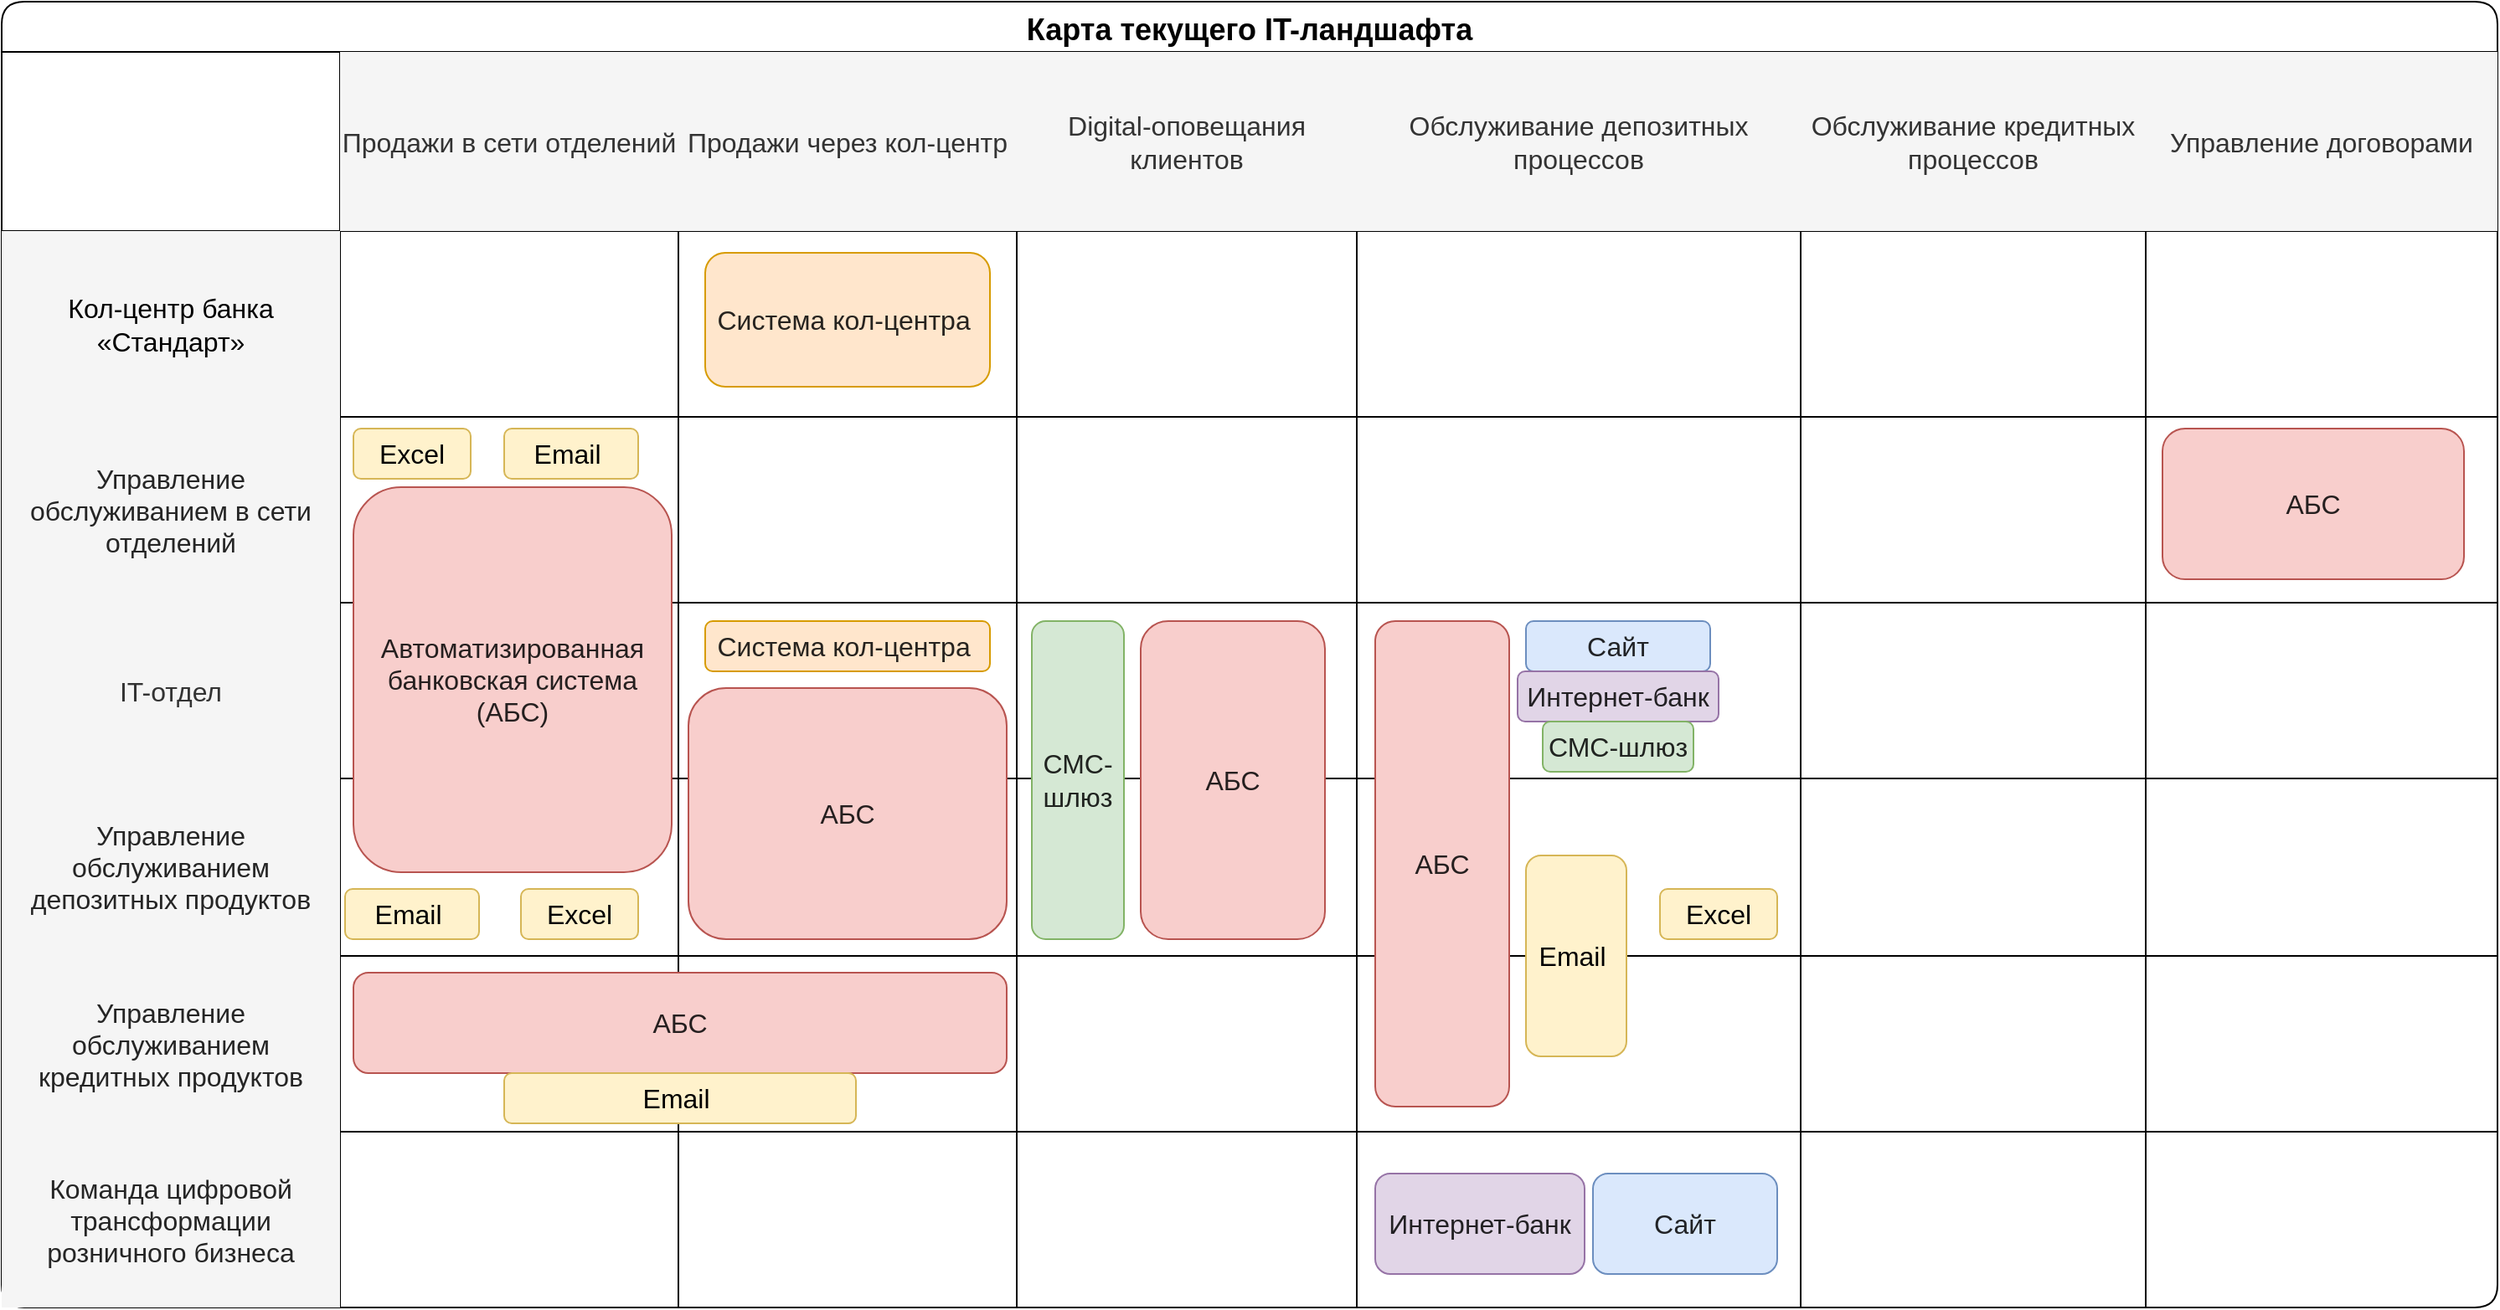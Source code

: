 <mxfile version="27.0.9">
  <diagram name="Page-1" id="WQCFSBy1PlhBTEmCwODR">
    <mxGraphModel dx="2916" dy="1235" grid="1" gridSize="10" guides="1" tooltips="1" connect="1" arrows="1" fold="1" page="1" pageScale="1" pageWidth="850" pageHeight="1100" math="0" shadow="0">
      <root>
        <mxCell id="0" />
        <mxCell id="1" parent="0" />
        <mxCell id="e2j2CFbtWnUn_Q3QcPCO-54" value="Карта текущего IT-ландшафта" style="shape=table;startSize=30;container=1;collapsible=0;childLayout=tableLayout;strokeColor=default;fontSize=18;fontStyle=1;shadow=0;rounded=1;swimlaneLine=1;fontColor=default;labelBackgroundColor=none;labelBorderColor=none;textShadow=0;" vertex="1" parent="1">
          <mxGeometry x="-230" y="150" width="1490" height="780" as="geometry" />
        </mxCell>
        <mxCell id="e2j2CFbtWnUn_Q3QcPCO-55" value="" style="shape=tableRow;horizontal=0;startSize=0;swimlaneHead=0;swimlaneBody=0;strokeColor=inherit;top=0;left=0;bottom=0;right=0;collapsible=0;dropTarget=0;fillColor=none;points=[[0,0.5],[1,0.5]];portConstraint=eastwest;fontSize=16;" vertex="1" parent="e2j2CFbtWnUn_Q3QcPCO-54">
          <mxGeometry y="30" width="1490" height="107" as="geometry" />
        </mxCell>
        <mxCell id="e2j2CFbtWnUn_Q3QcPCO-56" value="" style="shape=partialRectangle;html=1;whiteSpace=wrap;connectable=0;strokeColor=inherit;overflow=hidden;fillColor=none;top=0;left=0;bottom=0;right=0;pointerEvents=1;fontSize=16;" vertex="1" parent="e2j2CFbtWnUn_Q3QcPCO-55">
          <mxGeometry width="202" height="107" as="geometry">
            <mxRectangle width="202" height="107" as="alternateBounds" />
          </mxGeometry>
        </mxCell>
        <mxCell id="e2j2CFbtWnUn_Q3QcPCO-57" value="&lt;font&gt;Продажи в сети отделений&lt;/font&gt;" style="shape=partialRectangle;html=1;whiteSpace=wrap;connectable=0;strokeColor=#666666;overflow=hidden;fillColor=#f5f5f5;top=0;left=0;bottom=0;right=0;pointerEvents=1;fontSize=16;fontColor=#333333;" vertex="1" parent="e2j2CFbtWnUn_Q3QcPCO-55">
          <mxGeometry x="202" width="202" height="107" as="geometry">
            <mxRectangle width="202" height="107" as="alternateBounds" />
          </mxGeometry>
        </mxCell>
        <mxCell id="e2j2CFbtWnUn_Q3QcPCO-58" value="&lt;font&gt;Продажи через кол-центр&lt;/font&gt;" style="shape=partialRectangle;html=1;whiteSpace=wrap;connectable=0;strokeColor=#666666;overflow=hidden;fillColor=#f5f5f5;top=0;left=0;bottom=0;right=0;pointerEvents=1;fontSize=16;fontColor=#333333;" vertex="1" parent="e2j2CFbtWnUn_Q3QcPCO-55">
          <mxGeometry x="404" width="202" height="107" as="geometry">
            <mxRectangle width="202" height="107" as="alternateBounds" />
          </mxGeometry>
        </mxCell>
        <mxCell id="e2j2CFbtWnUn_Q3QcPCO-67" value="Digital-оповещания клиентов" style="shape=partialRectangle;html=1;whiteSpace=wrap;connectable=0;strokeColor=#666666;overflow=hidden;fillColor=#f5f5f5;top=0;left=0;bottom=0;right=0;pointerEvents=1;fontSize=16;fontColor=#333333;" vertex="1" parent="e2j2CFbtWnUn_Q3QcPCO-55">
          <mxGeometry x="606" width="203" height="107" as="geometry">
            <mxRectangle width="203" height="107" as="alternateBounds" />
          </mxGeometry>
        </mxCell>
        <mxCell id="e2j2CFbtWnUn_Q3QcPCO-70" value="Обслуживание депозитных процессов" style="shape=partialRectangle;html=1;whiteSpace=wrap;connectable=0;strokeColor=#666666;overflow=hidden;fillColor=#f5f5f5;top=0;left=0;bottom=0;right=0;pointerEvents=1;fontSize=16;fontColor=#333333;" vertex="1" parent="e2j2CFbtWnUn_Q3QcPCO-55">
          <mxGeometry x="809" width="265" height="107" as="geometry">
            <mxRectangle width="265" height="107" as="alternateBounds" />
          </mxGeometry>
        </mxCell>
        <mxCell id="e2j2CFbtWnUn_Q3QcPCO-136" value="Обслуживание кредитных процессов" style="shape=partialRectangle;html=1;whiteSpace=wrap;connectable=0;strokeColor=#666666;overflow=hidden;fillColor=#f5f5f5;top=0;left=0;bottom=0;right=0;pointerEvents=1;fontSize=16;fontColor=#333333;" vertex="1" parent="e2j2CFbtWnUn_Q3QcPCO-55">
          <mxGeometry x="1074" width="206" height="107" as="geometry">
            <mxRectangle width="206" height="107" as="alternateBounds" />
          </mxGeometry>
        </mxCell>
        <mxCell id="e2j2CFbtWnUn_Q3QcPCO-143" value="Управление договорами" style="shape=partialRectangle;html=1;whiteSpace=wrap;connectable=0;strokeColor=#666666;overflow=hidden;fillColor=#f5f5f5;top=0;left=0;bottom=0;right=0;pointerEvents=1;fontSize=16;fontColor=#333333;" vertex="1" parent="e2j2CFbtWnUn_Q3QcPCO-55">
          <mxGeometry x="1280" width="210" height="107" as="geometry">
            <mxRectangle width="210" height="107" as="alternateBounds" />
          </mxGeometry>
        </mxCell>
        <mxCell id="e2j2CFbtWnUn_Q3QcPCO-182" style="shape=tableRow;horizontal=0;startSize=0;swimlaneHead=0;swimlaneBody=0;strokeColor=inherit;top=0;left=0;bottom=0;right=0;collapsible=0;dropTarget=0;fillColor=none;points=[[0,0.5],[1,0.5]];portConstraint=eastwest;fontSize=16;" vertex="1" parent="e2j2CFbtWnUn_Q3QcPCO-54">
          <mxGeometry y="137" width="1490" height="111" as="geometry" />
        </mxCell>
        <mxCell id="e2j2CFbtWnUn_Q3QcPCO-183" value="Кол-центр банка «Стандарт»" style="shape=partialRectangle;connectable=0;strokeColor=#666666;overflow=hidden;fillColor=#f5f5f5;top=0;left=0;bottom=0;right=0;pointerEvents=1;fontSize=16;fontColor=default;whiteSpace=wrap;html=1;" vertex="1" parent="e2j2CFbtWnUn_Q3QcPCO-182">
          <mxGeometry width="202" height="111" as="geometry">
            <mxRectangle width="202" height="111" as="alternateBounds" />
          </mxGeometry>
        </mxCell>
        <mxCell id="e2j2CFbtWnUn_Q3QcPCO-184" style="shape=partialRectangle;html=1;whiteSpace=wrap;connectable=0;strokeColor=inherit;overflow=hidden;fillColor=none;top=0;left=0;bottom=0;right=0;pointerEvents=1;fontSize=16;" vertex="1" parent="e2j2CFbtWnUn_Q3QcPCO-182">
          <mxGeometry x="202" width="202" height="111" as="geometry">
            <mxRectangle width="202" height="111" as="alternateBounds" />
          </mxGeometry>
        </mxCell>
        <mxCell id="e2j2CFbtWnUn_Q3QcPCO-185" style="shape=partialRectangle;html=1;whiteSpace=wrap;connectable=0;strokeColor=inherit;overflow=hidden;fillColor=none;top=0;left=0;bottom=0;right=0;pointerEvents=1;fontSize=16;" vertex="1" parent="e2j2CFbtWnUn_Q3QcPCO-182">
          <mxGeometry x="404" width="202" height="111" as="geometry">
            <mxRectangle width="202" height="111" as="alternateBounds" />
          </mxGeometry>
        </mxCell>
        <mxCell id="e2j2CFbtWnUn_Q3QcPCO-186" style="shape=partialRectangle;html=1;whiteSpace=wrap;connectable=0;strokeColor=inherit;overflow=hidden;fillColor=none;top=0;left=0;bottom=0;right=0;pointerEvents=1;fontSize=16;" vertex="1" parent="e2j2CFbtWnUn_Q3QcPCO-182">
          <mxGeometry x="606" width="203" height="111" as="geometry">
            <mxRectangle width="203" height="111" as="alternateBounds" />
          </mxGeometry>
        </mxCell>
        <mxCell id="e2j2CFbtWnUn_Q3QcPCO-187" style="shape=partialRectangle;html=1;whiteSpace=wrap;connectable=0;strokeColor=inherit;overflow=hidden;fillColor=none;top=0;left=0;bottom=0;right=0;pointerEvents=1;fontSize=16;" vertex="1" parent="e2j2CFbtWnUn_Q3QcPCO-182">
          <mxGeometry x="809" width="265" height="111" as="geometry">
            <mxRectangle width="265" height="111" as="alternateBounds" />
          </mxGeometry>
        </mxCell>
        <mxCell id="e2j2CFbtWnUn_Q3QcPCO-188" style="shape=partialRectangle;html=1;whiteSpace=wrap;connectable=0;strokeColor=inherit;overflow=hidden;fillColor=none;top=0;left=0;bottom=0;right=0;pointerEvents=1;fontSize=16;" vertex="1" parent="e2j2CFbtWnUn_Q3QcPCO-182">
          <mxGeometry x="1074" width="206" height="111" as="geometry">
            <mxRectangle width="206" height="111" as="alternateBounds" />
          </mxGeometry>
        </mxCell>
        <mxCell id="e2j2CFbtWnUn_Q3QcPCO-189" style="shape=partialRectangle;html=1;whiteSpace=wrap;connectable=0;strokeColor=inherit;overflow=hidden;fillColor=none;top=0;left=0;bottom=0;right=0;pointerEvents=1;fontSize=16;" vertex="1" parent="e2j2CFbtWnUn_Q3QcPCO-182">
          <mxGeometry x="1280" width="210" height="111" as="geometry">
            <mxRectangle width="210" height="111" as="alternateBounds" />
          </mxGeometry>
        </mxCell>
        <mxCell id="e2j2CFbtWnUn_Q3QcPCO-59" value="" style="shape=tableRow;horizontal=0;startSize=0;swimlaneHead=0;swimlaneBody=0;strokeColor=inherit;top=0;left=0;bottom=0;right=0;collapsible=0;dropTarget=0;fillColor=none;points=[[0,0.5],[1,0.5]];portConstraint=eastwest;fontSize=16;" vertex="1" parent="e2j2CFbtWnUn_Q3QcPCO-54">
          <mxGeometry y="248" width="1490" height="111" as="geometry" />
        </mxCell>
        <mxCell id="e2j2CFbtWnUn_Q3QcPCO-60" value="&lt;span style=&quot;box-sizing: inherit; color: rgba(0, 0, 0, 0.85); font-family: &amp;quot;YS Text&amp;quot;, sans-serif; text-align: left; white-space-collapse: preserve-breaks;&quot;&gt;&lt;font&gt;Управление обслуживанием в сети отделений&lt;/font&gt;&lt;/span&gt;" style="shape=partialRectangle;html=1;whiteSpace=wrap;connectable=0;strokeColor=#666666;overflow=hidden;fillColor=#f5f5f5;top=0;left=0;bottom=0;right=0;pointerEvents=1;fontSize=16;fontColor=#333333;" vertex="1" parent="e2j2CFbtWnUn_Q3QcPCO-59">
          <mxGeometry width="202" height="111" as="geometry">
            <mxRectangle width="202" height="111" as="alternateBounds" />
          </mxGeometry>
        </mxCell>
        <mxCell id="e2j2CFbtWnUn_Q3QcPCO-61" value="" style="shape=partialRectangle;html=1;whiteSpace=wrap;connectable=0;strokeColor=inherit;overflow=hidden;fillColor=none;top=0;left=0;bottom=0;right=0;pointerEvents=1;fontSize=16;" vertex="1" parent="e2j2CFbtWnUn_Q3QcPCO-59">
          <mxGeometry x="202" width="202" height="111" as="geometry">
            <mxRectangle width="202" height="111" as="alternateBounds" />
          </mxGeometry>
        </mxCell>
        <mxCell id="e2j2CFbtWnUn_Q3QcPCO-62" value="" style="shape=partialRectangle;html=1;whiteSpace=wrap;connectable=0;strokeColor=inherit;overflow=hidden;fillColor=none;top=0;left=0;bottom=0;right=0;pointerEvents=1;fontSize=16;" vertex="1" parent="e2j2CFbtWnUn_Q3QcPCO-59">
          <mxGeometry x="404" width="202" height="111" as="geometry">
            <mxRectangle width="202" height="111" as="alternateBounds" />
          </mxGeometry>
        </mxCell>
        <mxCell id="e2j2CFbtWnUn_Q3QcPCO-68" style="shape=partialRectangle;html=1;whiteSpace=wrap;connectable=0;strokeColor=inherit;overflow=hidden;fillColor=none;top=0;left=0;bottom=0;right=0;pointerEvents=1;fontSize=16;" vertex="1" parent="e2j2CFbtWnUn_Q3QcPCO-59">
          <mxGeometry x="606" width="203" height="111" as="geometry">
            <mxRectangle width="203" height="111" as="alternateBounds" />
          </mxGeometry>
        </mxCell>
        <mxCell id="e2j2CFbtWnUn_Q3QcPCO-71" style="shape=partialRectangle;html=1;whiteSpace=wrap;connectable=0;strokeColor=inherit;overflow=hidden;fillColor=none;top=0;left=0;bottom=0;right=0;pointerEvents=1;fontSize=16;" vertex="1" parent="e2j2CFbtWnUn_Q3QcPCO-59">
          <mxGeometry x="809" width="265" height="111" as="geometry">
            <mxRectangle width="265" height="111" as="alternateBounds" />
          </mxGeometry>
        </mxCell>
        <mxCell id="e2j2CFbtWnUn_Q3QcPCO-137" style="shape=partialRectangle;html=1;whiteSpace=wrap;connectable=0;strokeColor=inherit;overflow=hidden;fillColor=none;top=0;left=0;bottom=0;right=0;pointerEvents=1;fontSize=16;" vertex="1" parent="e2j2CFbtWnUn_Q3QcPCO-59">
          <mxGeometry x="1074" width="206" height="111" as="geometry">
            <mxRectangle width="206" height="111" as="alternateBounds" />
          </mxGeometry>
        </mxCell>
        <mxCell id="e2j2CFbtWnUn_Q3QcPCO-144" style="shape=partialRectangle;html=1;whiteSpace=wrap;connectable=0;strokeColor=inherit;overflow=hidden;fillColor=none;top=0;left=0;bottom=0;right=0;pointerEvents=1;fontSize=16;" vertex="1" parent="e2j2CFbtWnUn_Q3QcPCO-59">
          <mxGeometry x="1280" width="210" height="111" as="geometry">
            <mxRectangle width="210" height="111" as="alternateBounds" />
          </mxGeometry>
        </mxCell>
        <mxCell id="e2j2CFbtWnUn_Q3QcPCO-109" style="shape=tableRow;horizontal=0;startSize=0;swimlaneHead=0;swimlaneBody=0;strokeColor=inherit;top=0;left=0;bottom=0;right=0;collapsible=0;dropTarget=0;fillColor=none;points=[[0,0.5],[1,0.5]];portConstraint=eastwest;fontSize=16;" vertex="1" parent="e2j2CFbtWnUn_Q3QcPCO-54">
          <mxGeometry y="359" width="1490" height="105" as="geometry" />
        </mxCell>
        <mxCell id="e2j2CFbtWnUn_Q3QcPCO-110" value="&lt;font&gt;IT-отдел&lt;/font&gt;" style="shape=partialRectangle;html=1;whiteSpace=wrap;connectable=0;strokeColor=#666666;overflow=hidden;fillColor=#f5f5f5;top=0;left=0;bottom=0;right=0;pointerEvents=1;fontSize=16;fontColor=#333333;" vertex="1" parent="e2j2CFbtWnUn_Q3QcPCO-109">
          <mxGeometry width="202" height="105" as="geometry">
            <mxRectangle width="202" height="105" as="alternateBounds" />
          </mxGeometry>
        </mxCell>
        <mxCell id="e2j2CFbtWnUn_Q3QcPCO-111" style="shape=partialRectangle;html=1;whiteSpace=wrap;connectable=0;strokeColor=inherit;overflow=hidden;fillColor=none;top=0;left=0;bottom=0;right=0;pointerEvents=1;fontSize=16;" vertex="1" parent="e2j2CFbtWnUn_Q3QcPCO-109">
          <mxGeometry x="202" width="202" height="105" as="geometry">
            <mxRectangle width="202" height="105" as="alternateBounds" />
          </mxGeometry>
        </mxCell>
        <mxCell id="e2j2CFbtWnUn_Q3QcPCO-112" style="shape=partialRectangle;html=1;whiteSpace=wrap;connectable=0;strokeColor=inherit;overflow=hidden;fillColor=none;top=0;left=0;bottom=0;right=0;pointerEvents=1;fontSize=16;" vertex="1" parent="e2j2CFbtWnUn_Q3QcPCO-109">
          <mxGeometry x="404" width="202" height="105" as="geometry">
            <mxRectangle width="202" height="105" as="alternateBounds" />
          </mxGeometry>
        </mxCell>
        <mxCell id="e2j2CFbtWnUn_Q3QcPCO-113" style="shape=partialRectangle;html=1;whiteSpace=wrap;connectable=0;strokeColor=inherit;overflow=hidden;fillColor=none;top=0;left=0;bottom=0;right=0;pointerEvents=1;fontSize=16;" vertex="1" parent="e2j2CFbtWnUn_Q3QcPCO-109">
          <mxGeometry x="606" width="203" height="105" as="geometry">
            <mxRectangle width="203" height="105" as="alternateBounds" />
          </mxGeometry>
        </mxCell>
        <mxCell id="e2j2CFbtWnUn_Q3QcPCO-114" style="shape=partialRectangle;html=1;whiteSpace=wrap;connectable=0;strokeColor=inherit;overflow=hidden;fillColor=none;top=0;left=0;bottom=0;right=0;pointerEvents=1;fontSize=16;" vertex="1" parent="e2j2CFbtWnUn_Q3QcPCO-109">
          <mxGeometry x="809" width="265" height="105" as="geometry">
            <mxRectangle width="265" height="105" as="alternateBounds" />
          </mxGeometry>
        </mxCell>
        <mxCell id="e2j2CFbtWnUn_Q3QcPCO-139" style="shape=partialRectangle;html=1;whiteSpace=wrap;connectable=0;strokeColor=inherit;overflow=hidden;fillColor=none;top=0;left=0;bottom=0;right=0;pointerEvents=1;fontSize=16;" vertex="1" parent="e2j2CFbtWnUn_Q3QcPCO-109">
          <mxGeometry x="1074" width="206" height="105" as="geometry">
            <mxRectangle width="206" height="105" as="alternateBounds" />
          </mxGeometry>
        </mxCell>
        <mxCell id="e2j2CFbtWnUn_Q3QcPCO-146" style="shape=partialRectangle;html=1;whiteSpace=wrap;connectable=0;strokeColor=inherit;overflow=hidden;fillColor=none;top=0;left=0;bottom=0;right=0;pointerEvents=1;fontSize=16;" vertex="1" parent="e2j2CFbtWnUn_Q3QcPCO-109">
          <mxGeometry x="1280" width="210" height="105" as="geometry">
            <mxRectangle width="210" height="105" as="alternateBounds" />
          </mxGeometry>
        </mxCell>
        <mxCell id="e2j2CFbtWnUn_Q3QcPCO-73" style="shape=tableRow;horizontal=0;startSize=0;swimlaneHead=0;swimlaneBody=0;strokeColor=inherit;top=0;left=0;bottom=0;right=0;collapsible=0;dropTarget=0;fillColor=none;points=[[0,0.5],[1,0.5]];portConstraint=eastwest;fontSize=16;" vertex="1" parent="e2j2CFbtWnUn_Q3QcPCO-54">
          <mxGeometry y="464" width="1490" height="106" as="geometry" />
        </mxCell>
        <mxCell id="e2j2CFbtWnUn_Q3QcPCO-74" value="&lt;span style=&quot;box-sizing: inherit; color: rgba(0, 0, 0, 0.85); font-family: &amp;quot;YS Text&amp;quot;, sans-serif; text-align: left; white-space-collapse: preserve-breaks;&quot;&gt;&lt;font&gt;Управление обслуживанием депозитных продуктов&lt;/font&gt;&lt;/span&gt;" style="shape=partialRectangle;html=1;whiteSpace=wrap;connectable=0;strokeColor=#666666;overflow=hidden;fillColor=#f5f5f5;top=0;left=0;bottom=0;right=0;pointerEvents=1;fontSize=16;fontColor=#333333;" vertex="1" parent="e2j2CFbtWnUn_Q3QcPCO-73">
          <mxGeometry width="202" height="106" as="geometry">
            <mxRectangle width="202" height="106" as="alternateBounds" />
          </mxGeometry>
        </mxCell>
        <mxCell id="e2j2CFbtWnUn_Q3QcPCO-75" style="shape=partialRectangle;html=1;whiteSpace=wrap;connectable=0;strokeColor=inherit;overflow=hidden;fillColor=none;top=0;left=0;bottom=0;right=0;pointerEvents=1;fontSize=16;" vertex="1" parent="e2j2CFbtWnUn_Q3QcPCO-73">
          <mxGeometry x="202" width="202" height="106" as="geometry">
            <mxRectangle width="202" height="106" as="alternateBounds" />
          </mxGeometry>
        </mxCell>
        <mxCell id="e2j2CFbtWnUn_Q3QcPCO-76" style="shape=partialRectangle;html=1;whiteSpace=wrap;connectable=0;strokeColor=inherit;overflow=hidden;fillColor=none;top=0;left=0;bottom=0;right=0;pointerEvents=1;fontSize=16;" vertex="1" parent="e2j2CFbtWnUn_Q3QcPCO-73">
          <mxGeometry x="404" width="202" height="106" as="geometry">
            <mxRectangle width="202" height="106" as="alternateBounds" />
          </mxGeometry>
        </mxCell>
        <mxCell id="e2j2CFbtWnUn_Q3QcPCO-77" style="shape=partialRectangle;html=1;whiteSpace=wrap;connectable=0;strokeColor=inherit;overflow=hidden;fillColor=none;top=0;left=0;bottom=0;right=0;pointerEvents=1;fontSize=16;" vertex="1" parent="e2j2CFbtWnUn_Q3QcPCO-73">
          <mxGeometry x="606" width="203" height="106" as="geometry">
            <mxRectangle width="203" height="106" as="alternateBounds" />
          </mxGeometry>
        </mxCell>
        <mxCell id="e2j2CFbtWnUn_Q3QcPCO-78" style="shape=partialRectangle;html=1;whiteSpace=wrap;connectable=0;strokeColor=inherit;overflow=hidden;fillColor=none;top=0;left=0;bottom=0;right=0;pointerEvents=1;fontSize=16;" vertex="1" parent="e2j2CFbtWnUn_Q3QcPCO-73">
          <mxGeometry x="809" width="265" height="106" as="geometry">
            <mxRectangle width="265" height="106" as="alternateBounds" />
          </mxGeometry>
        </mxCell>
        <mxCell id="e2j2CFbtWnUn_Q3QcPCO-140" style="shape=partialRectangle;html=1;whiteSpace=wrap;connectable=0;strokeColor=inherit;overflow=hidden;fillColor=none;top=0;left=0;bottom=0;right=0;pointerEvents=1;fontSize=16;" vertex="1" parent="e2j2CFbtWnUn_Q3QcPCO-73">
          <mxGeometry x="1074" width="206" height="106" as="geometry">
            <mxRectangle width="206" height="106" as="alternateBounds" />
          </mxGeometry>
        </mxCell>
        <mxCell id="e2j2CFbtWnUn_Q3QcPCO-147" style="shape=partialRectangle;html=1;whiteSpace=wrap;connectable=0;strokeColor=inherit;overflow=hidden;fillColor=none;top=0;left=0;bottom=0;right=0;pointerEvents=1;fontSize=16;" vertex="1" parent="e2j2CFbtWnUn_Q3QcPCO-73">
          <mxGeometry x="1280" width="210" height="106" as="geometry">
            <mxRectangle width="210" height="106" as="alternateBounds" />
          </mxGeometry>
        </mxCell>
        <mxCell id="e2j2CFbtWnUn_Q3QcPCO-79" style="shape=tableRow;horizontal=0;startSize=0;swimlaneHead=0;swimlaneBody=0;strokeColor=inherit;top=0;left=0;bottom=0;right=0;collapsible=0;dropTarget=0;fillColor=none;points=[[0,0.5],[1,0.5]];portConstraint=eastwest;fontSize=16;" vertex="1" parent="e2j2CFbtWnUn_Q3QcPCO-54">
          <mxGeometry y="570" width="1490" height="105" as="geometry" />
        </mxCell>
        <mxCell id="e2j2CFbtWnUn_Q3QcPCO-80" value="&lt;span style=&quot;box-sizing: inherit; color: rgba(0, 0, 0, 0.85); font-family: &amp;quot;YS Text&amp;quot;, sans-serif; font-style: normal; font-variant-ligatures: normal; font-variant-caps: normal; letter-spacing: normal; orphans: 2; text-align: left; text-indent: 0px; text-transform: none; widows: 2; word-spacing: 0px; -webkit-text-stroke-width: 0px; white-space: pre-line; text-decoration-thickness: initial; text-decoration-style: initial; text-decoration-color: initial;&quot;&gt;&lt;font&gt;Управление обслуживанием кредитных продуктов&lt;/font&gt;&lt;/span&gt;" style="shape=partialRectangle;html=1;whiteSpace=wrap;connectable=0;strokeColor=#666666;overflow=hidden;fillColor=#f5f5f5;top=0;left=0;bottom=0;right=0;pointerEvents=1;fontSize=16;fontColor=#333333;" vertex="1" parent="e2j2CFbtWnUn_Q3QcPCO-79">
          <mxGeometry width="202" height="105" as="geometry">
            <mxRectangle width="202" height="105" as="alternateBounds" />
          </mxGeometry>
        </mxCell>
        <mxCell id="e2j2CFbtWnUn_Q3QcPCO-81" style="shape=partialRectangle;html=1;whiteSpace=wrap;connectable=0;strokeColor=inherit;overflow=hidden;fillColor=none;top=0;left=0;bottom=0;right=0;pointerEvents=1;fontSize=16;" vertex="1" parent="e2j2CFbtWnUn_Q3QcPCO-79">
          <mxGeometry x="202" width="202" height="105" as="geometry">
            <mxRectangle width="202" height="105" as="alternateBounds" />
          </mxGeometry>
        </mxCell>
        <mxCell id="e2j2CFbtWnUn_Q3QcPCO-82" style="shape=partialRectangle;html=1;whiteSpace=wrap;connectable=0;strokeColor=inherit;overflow=hidden;fillColor=none;top=0;left=0;bottom=0;right=0;pointerEvents=1;fontSize=16;" vertex="1" parent="e2j2CFbtWnUn_Q3QcPCO-79">
          <mxGeometry x="404" width="202" height="105" as="geometry">
            <mxRectangle width="202" height="105" as="alternateBounds" />
          </mxGeometry>
        </mxCell>
        <mxCell id="e2j2CFbtWnUn_Q3QcPCO-83" style="shape=partialRectangle;html=1;whiteSpace=wrap;connectable=0;strokeColor=inherit;overflow=hidden;fillColor=none;top=0;left=0;bottom=0;right=0;pointerEvents=1;fontSize=16;" vertex="1" parent="e2j2CFbtWnUn_Q3QcPCO-79">
          <mxGeometry x="606" width="203" height="105" as="geometry">
            <mxRectangle width="203" height="105" as="alternateBounds" />
          </mxGeometry>
        </mxCell>
        <mxCell id="e2j2CFbtWnUn_Q3QcPCO-84" style="shape=partialRectangle;html=1;whiteSpace=wrap;connectable=0;strokeColor=inherit;overflow=hidden;fillColor=none;top=0;left=0;bottom=0;right=0;pointerEvents=1;fontSize=16;" vertex="1" parent="e2j2CFbtWnUn_Q3QcPCO-79">
          <mxGeometry x="809" width="265" height="105" as="geometry">
            <mxRectangle width="265" height="105" as="alternateBounds" />
          </mxGeometry>
        </mxCell>
        <mxCell id="e2j2CFbtWnUn_Q3QcPCO-141" style="shape=partialRectangle;html=1;whiteSpace=wrap;connectable=0;strokeColor=inherit;overflow=hidden;fillColor=none;top=0;left=0;bottom=0;right=0;pointerEvents=1;fontSize=16;" vertex="1" parent="e2j2CFbtWnUn_Q3QcPCO-79">
          <mxGeometry x="1074" width="206" height="105" as="geometry">
            <mxRectangle width="206" height="105" as="alternateBounds" />
          </mxGeometry>
        </mxCell>
        <mxCell id="e2j2CFbtWnUn_Q3QcPCO-148" style="shape=partialRectangle;html=1;whiteSpace=wrap;connectable=0;strokeColor=inherit;overflow=hidden;fillColor=none;top=0;left=0;bottom=0;right=0;pointerEvents=1;fontSize=16;" vertex="1" parent="e2j2CFbtWnUn_Q3QcPCO-79">
          <mxGeometry x="1280" width="210" height="105" as="geometry">
            <mxRectangle width="210" height="105" as="alternateBounds" />
          </mxGeometry>
        </mxCell>
        <mxCell id="e2j2CFbtWnUn_Q3QcPCO-85" style="shape=tableRow;horizontal=0;startSize=0;swimlaneHead=0;swimlaneBody=0;strokeColor=inherit;top=0;left=0;bottom=0;right=0;collapsible=0;dropTarget=0;fillColor=none;points=[[0,0.5],[1,0.5]];portConstraint=eastwest;fontSize=16;" vertex="1" parent="e2j2CFbtWnUn_Q3QcPCO-54">
          <mxGeometry y="675" width="1490" height="105" as="geometry" />
        </mxCell>
        <mxCell id="e2j2CFbtWnUn_Q3QcPCO-86" value="&lt;span style=&quot;box-sizing: inherit; color: rgba(0, 0, 0, 0.85); font-family: &amp;quot;YS Text&amp;quot;, sans-serif; text-align: left; white-space-collapse: preserve-breaks;&quot;&gt;&lt;font&gt;Команда цифровой трансформации розничного бизнеса&lt;/font&gt;&lt;/span&gt;" style="shape=partialRectangle;html=1;whiteSpace=wrap;connectable=0;strokeColor=#666666;overflow=hidden;fillColor=#f5f5f5;top=0;left=0;bottom=0;right=0;pointerEvents=1;fontSize=16;fontColor=#333333;" vertex="1" parent="e2j2CFbtWnUn_Q3QcPCO-85">
          <mxGeometry width="202" height="105" as="geometry">
            <mxRectangle width="202" height="105" as="alternateBounds" />
          </mxGeometry>
        </mxCell>
        <mxCell id="e2j2CFbtWnUn_Q3QcPCO-87" style="shape=partialRectangle;html=1;whiteSpace=wrap;connectable=0;strokeColor=inherit;overflow=hidden;fillColor=none;top=0;left=0;bottom=0;right=0;pointerEvents=1;fontSize=16;" vertex="1" parent="e2j2CFbtWnUn_Q3QcPCO-85">
          <mxGeometry x="202" width="202" height="105" as="geometry">
            <mxRectangle width="202" height="105" as="alternateBounds" />
          </mxGeometry>
        </mxCell>
        <mxCell id="e2j2CFbtWnUn_Q3QcPCO-88" style="shape=partialRectangle;html=1;whiteSpace=wrap;connectable=0;strokeColor=inherit;overflow=hidden;fillColor=none;top=0;left=0;bottom=0;right=0;pointerEvents=1;fontSize=16;" vertex="1" parent="e2j2CFbtWnUn_Q3QcPCO-85">
          <mxGeometry x="404" width="202" height="105" as="geometry">
            <mxRectangle width="202" height="105" as="alternateBounds" />
          </mxGeometry>
        </mxCell>
        <mxCell id="e2j2CFbtWnUn_Q3QcPCO-89" style="shape=partialRectangle;html=1;whiteSpace=wrap;connectable=0;strokeColor=inherit;overflow=hidden;fillColor=none;top=0;left=0;bottom=0;right=0;pointerEvents=1;fontSize=16;" vertex="1" parent="e2j2CFbtWnUn_Q3QcPCO-85">
          <mxGeometry x="606" width="203" height="105" as="geometry">
            <mxRectangle width="203" height="105" as="alternateBounds" />
          </mxGeometry>
        </mxCell>
        <mxCell id="e2j2CFbtWnUn_Q3QcPCO-90" style="shape=partialRectangle;html=1;whiteSpace=wrap;connectable=0;strokeColor=inherit;overflow=hidden;fillColor=none;top=0;left=0;bottom=0;right=0;pointerEvents=1;fontSize=16;" vertex="1" parent="e2j2CFbtWnUn_Q3QcPCO-85">
          <mxGeometry x="809" width="265" height="105" as="geometry">
            <mxRectangle width="265" height="105" as="alternateBounds" />
          </mxGeometry>
        </mxCell>
        <mxCell id="e2j2CFbtWnUn_Q3QcPCO-142" style="shape=partialRectangle;html=1;whiteSpace=wrap;connectable=0;strokeColor=inherit;overflow=hidden;fillColor=none;top=0;left=0;bottom=0;right=0;pointerEvents=1;fontSize=16;" vertex="1" parent="e2j2CFbtWnUn_Q3QcPCO-85">
          <mxGeometry x="1074" width="206" height="105" as="geometry">
            <mxRectangle width="206" height="105" as="alternateBounds" />
          </mxGeometry>
        </mxCell>
        <mxCell id="e2j2CFbtWnUn_Q3QcPCO-149" style="shape=partialRectangle;html=1;whiteSpace=wrap;connectable=0;strokeColor=inherit;overflow=hidden;fillColor=none;top=0;left=0;bottom=0;right=0;pointerEvents=1;fontSize=16;" vertex="1" parent="e2j2CFbtWnUn_Q3QcPCO-85">
          <mxGeometry x="1280" width="210" height="105" as="geometry">
            <mxRectangle width="210" height="105" as="alternateBounds" />
          </mxGeometry>
        </mxCell>
        <mxCell id="e2j2CFbtWnUn_Q3QcPCO-158" value="&lt;div style=&quot;&quot;&gt;&lt;span&gt;&lt;font style=&quot;font-size: 16px;&quot;&gt;&lt;span style=&quot;box-sizing: inherit; color: rgba(0, 0, 0, 0.85); font-family: &amp;quot;YS Text&amp;quot;, sans-serif; white-space-collapse: preserve-breaks;&quot;&gt;&lt;font style=&quot;&quot;&gt;Система кол-центра&amp;nbsp;&lt;/font&gt;&lt;/span&gt;&lt;/font&gt;&lt;/span&gt;&lt;/div&gt;" style="rounded=1;whiteSpace=wrap;html=1;fillColor=#ffe6cc;strokeColor=#d79b00;align=center;" vertex="1" parent="1">
          <mxGeometry x="190" y="300" width="170" height="80" as="geometry" />
        </mxCell>
        <mxCell id="e2j2CFbtWnUn_Q3QcPCO-159" value="&lt;span style=&quot;box-sizing: inherit; color: rgba(0, 0, 0, 0.85); font-family: &amp;quot;YS Text&amp;quot;, sans-serif; font-style: normal; font-variant-ligatures: normal; font-variant-caps: normal; letter-spacing: normal; orphans: 2; text-align: left; text-indent: 0px; text-transform: none; widows: 2; word-spacing: 0px; -webkit-text-stroke-width: 0px; white-space: pre-line; text-decoration-thickness: initial; text-decoration-style: initial; text-decoration-color: initial;&quot;&gt;&lt;font style=&quot;font-size: 16px;&quot;&gt;СМС-шлюз&lt;/font&gt;&lt;/span&gt;" style="rounded=1;whiteSpace=wrap;html=1;fillColor=#d5e8d4;strokeColor=#82b366;" vertex="1" parent="1">
          <mxGeometry x="385" y="520" width="55" height="190" as="geometry" />
        </mxCell>
        <mxCell id="e2j2CFbtWnUn_Q3QcPCO-171" value="&lt;div style=&quot;text-align: left;&quot;&gt;&lt;font style=&quot;font-size: 16px;&quot;&gt;Excel&lt;/font&gt;&lt;/div&gt;" style="rounded=1;whiteSpace=wrap;html=1;fillColor=#fff2cc;strokeColor=#d6b656;" vertex="1" parent="1">
          <mxGeometry x="-20" y="405" width="70" height="30" as="geometry" />
        </mxCell>
        <mxCell id="e2j2CFbtWnUn_Q3QcPCO-172" value="&lt;div style=&quot;text-align: left;&quot;&gt;&lt;span style=&quot;box-sizing: inherit; color: rgba(0, 0, 0, 0.85); font-family: &amp;quot;YS Text&amp;quot;, sans-serif; white-space-collapse: preserve-breaks;&quot;&gt;&lt;font style=&quot;font-size: 16px;&quot;&gt;Интернет-банк&lt;/font&gt;&lt;/span&gt;&lt;/div&gt;" style="rounded=1;whiteSpace=wrap;html=1;fillColor=#e1d5e7;strokeColor=#9673a6;" vertex="1" parent="1">
          <mxGeometry x="590" y="850" width="125" height="60" as="geometry" />
        </mxCell>
        <mxCell id="e2j2CFbtWnUn_Q3QcPCO-177" value="&lt;div style=&quot;text-align: left;&quot;&gt;&lt;span style=&quot;box-sizing: inherit; color: rgba(0, 0, 0, 0.85); font-family: &amp;quot;YS Text&amp;quot;, sans-serif; white-space-collapse: preserve-breaks;&quot;&gt;&lt;font style=&quot;font-size: 16px;&quot;&gt;Сайт&lt;/font&gt;&lt;/span&gt;&lt;/div&gt;" style="rounded=1;whiteSpace=wrap;html=1;fillColor=#dae8fc;strokeColor=#6c8ebf;" vertex="1" parent="1">
          <mxGeometry x="720" y="850" width="110" height="60" as="geometry" />
        </mxCell>
        <mxCell id="e2j2CFbtWnUn_Q3QcPCO-181" value="&lt;span style=&quot;box-sizing: inherit; color: rgba(0, 0, 0, 0.85); font-family: &amp;quot;YS Text&amp;quot;, sans-serif; font-style: normal; font-variant-ligatures: normal; font-variant-caps: normal; letter-spacing: normal; orphans: 2; text-align: left; text-indent: 0px; text-transform: none; widows: 2; word-spacing: 0px; -webkit-text-stroke-width: 0px; white-space: pre-line; text-decoration-thickness: initial; text-decoration-style: initial; text-decoration-color: initial;&quot;&gt;&lt;font style=&quot;font-size: 16px;&quot;&gt;Автоматизированная банковская система (АБС)&lt;/font&gt;&lt;/span&gt;" style="rounded=1;whiteSpace=wrap;html=1;fillColor=#f8cecc;strokeColor=#b85450;" vertex="1" parent="1">
          <mxGeometry x="-20" y="440" width="190" height="230" as="geometry" />
        </mxCell>
        <mxCell id="e2j2CFbtWnUn_Q3QcPCO-192" value="&lt;span style=&quot;color: rgba(0, 0, 0, 0.85); font-family: &amp;quot;YS Text&amp;quot;, sans-serif; font-size: 16px; text-align: left; white-space-collapse: preserve-breaks;&quot;&gt;АБС&lt;/span&gt;" style="rounded=1;whiteSpace=wrap;html=1;fillColor=#f8cecc;strokeColor=#b85450;" vertex="1" parent="1">
          <mxGeometry x="590" y="520" width="80" height="290" as="geometry" />
        </mxCell>
        <mxCell id="e2j2CFbtWnUn_Q3QcPCO-194" value="&lt;span style=&quot;color: rgba(0, 0, 0, 0.85); font-family: &amp;quot;YS Text&amp;quot;, sans-serif; font-size: 16px; text-align: left; white-space-collapse: preserve-breaks;&quot;&gt;АБС&lt;/span&gt;" style="rounded=1;whiteSpace=wrap;html=1;fillColor=#f8cecc;strokeColor=#b85450;" vertex="1" parent="1">
          <mxGeometry x="1060" y="405" width="180" height="90" as="geometry" />
        </mxCell>
        <mxCell id="e2j2CFbtWnUn_Q3QcPCO-195" value="&lt;span style=&quot;color: rgba(0, 0, 0, 0.85); font-family: &amp;quot;YS Text&amp;quot;, sans-serif; font-size: 16px; text-align: left; white-space-collapse: preserve-breaks;&quot;&gt;АБС&lt;/span&gt;" style="rounded=1;whiteSpace=wrap;html=1;fillColor=#f8cecc;strokeColor=#b85450;" vertex="1" parent="1">
          <mxGeometry x="180" y="560" width="190" height="150" as="geometry" />
        </mxCell>
        <mxCell id="e2j2CFbtWnUn_Q3QcPCO-197" value="&lt;div style=&quot;&quot;&gt;&lt;span&gt;&lt;font style=&quot;font-size: 16px;&quot;&gt;&lt;span style=&quot;box-sizing: inherit; color: rgba(0, 0, 0, 0.85); font-family: &amp;quot;YS Text&amp;quot;, sans-serif; white-space-collapse: preserve-breaks;&quot;&gt;&lt;font style=&quot;&quot;&gt;Система кол-центра&amp;nbsp;&lt;/font&gt;&lt;/span&gt;&lt;/font&gt;&lt;/span&gt;&lt;/div&gt;" style="rounded=1;whiteSpace=wrap;html=1;fillColor=#ffe6cc;strokeColor=#d79b00;align=center;" vertex="1" parent="1">
          <mxGeometry x="190" y="520" width="170" height="30" as="geometry" />
        </mxCell>
        <mxCell id="e2j2CFbtWnUn_Q3QcPCO-200" value="&lt;span style=&quot;color: rgba(0, 0, 0, 0.85); font-family: &amp;quot;YS Text&amp;quot;, sans-serif; font-size: 16px; text-align: left; white-space-collapse: preserve-breaks;&quot;&gt;АБС&lt;/span&gt;" style="rounded=1;whiteSpace=wrap;html=1;fillColor=#f8cecc;strokeColor=#b85450;" vertex="1" parent="1">
          <mxGeometry x="450" y="520" width="110" height="190" as="geometry" />
        </mxCell>
        <mxCell id="e2j2CFbtWnUn_Q3QcPCO-201" value="&lt;div style=&quot;text-align: left;&quot;&gt;&lt;span style=&quot;box-sizing: inherit; color: rgba(0, 0, 0, 0.85); font-family: &amp;quot;YS Text&amp;quot;, sans-serif; white-space-collapse: preserve-breaks;&quot;&gt;&lt;font style=&quot;font-size: 16px;&quot;&gt;Сайт&lt;/font&gt;&lt;/span&gt;&lt;/div&gt;" style="rounded=1;whiteSpace=wrap;html=1;fillColor=#dae8fc;strokeColor=#6c8ebf;" vertex="1" parent="1">
          <mxGeometry x="680" y="520" width="110" height="30" as="geometry" />
        </mxCell>
        <mxCell id="e2j2CFbtWnUn_Q3QcPCO-202" value="&lt;div style=&quot;text-align: left;&quot;&gt;&lt;span style=&quot;box-sizing: inherit; color: rgba(0, 0, 0, 0.85); font-family: &amp;quot;YS Text&amp;quot;, sans-serif; white-space-collapse: preserve-breaks;&quot;&gt;&lt;font style=&quot;font-size: 16px;&quot;&gt;Интернет-банк&lt;/font&gt;&lt;/span&gt;&lt;/div&gt;" style="rounded=1;whiteSpace=wrap;html=1;fillColor=#e1d5e7;strokeColor=#9673a6;" vertex="1" parent="1">
          <mxGeometry x="675" y="550" width="120" height="30" as="geometry" />
        </mxCell>
        <mxCell id="e2j2CFbtWnUn_Q3QcPCO-203" value="&lt;span style=&quot;box-sizing: inherit; color: rgba(0, 0, 0, 0.85); font-family: &amp;quot;YS Text&amp;quot;, sans-serif; font-style: normal; font-variant-ligatures: normal; font-variant-caps: normal; letter-spacing: normal; orphans: 2; text-align: left; text-indent: 0px; text-transform: none; widows: 2; word-spacing: 0px; -webkit-text-stroke-width: 0px; white-space: pre-line; text-decoration-thickness: initial; text-decoration-style: initial; text-decoration-color: initial;&quot;&gt;&lt;font style=&quot;font-size: 16px;&quot;&gt;СМС-шлюз&lt;/font&gt;&lt;/span&gt;" style="rounded=1;whiteSpace=wrap;html=1;fillColor=#d5e8d4;strokeColor=#82b366;" vertex="1" parent="1">
          <mxGeometry x="690" y="580" width="90" height="30" as="geometry" />
        </mxCell>
        <mxCell id="e2j2CFbtWnUn_Q3QcPCO-206" value="&lt;div style=&quot;text-align: left;&quot;&gt;&lt;font style=&quot;font-size: 16px;&quot;&gt;Email&amp;nbsp;&lt;/font&gt;&lt;/div&gt;" style="rounded=1;whiteSpace=wrap;html=1;fillColor=#fff2cc;strokeColor=#d6b656;" vertex="1" parent="1">
          <mxGeometry x="-25" y="680" width="80" height="30" as="geometry" />
        </mxCell>
        <mxCell id="e2j2CFbtWnUn_Q3QcPCO-207" value="&lt;div style=&quot;text-align: left;&quot;&gt;&lt;font style=&quot;font-size: 16px;&quot;&gt;Email&amp;nbsp;&lt;/font&gt;&lt;/div&gt;" style="rounded=1;whiteSpace=wrap;html=1;fillColor=#fff2cc;strokeColor=#d6b656;" vertex="1" parent="1">
          <mxGeometry x="70" y="405" width="80" height="30" as="geometry" />
        </mxCell>
        <mxCell id="e2j2CFbtWnUn_Q3QcPCO-208" value="&lt;div style=&quot;text-align: left;&quot;&gt;&lt;font style=&quot;font-size: 16px;&quot;&gt;Excel&lt;/font&gt;&lt;/div&gt;" style="rounded=1;whiteSpace=wrap;html=1;fillColor=#fff2cc;strokeColor=#d6b656;" vertex="1" parent="1">
          <mxGeometry x="80" y="680" width="70" height="30" as="geometry" />
        </mxCell>
        <mxCell id="e2j2CFbtWnUn_Q3QcPCO-211" value="&lt;span style=&quot;color: rgba(0, 0, 0, 0.85); font-family: &amp;quot;YS Text&amp;quot;, sans-serif; font-size: 16px; text-align: left; white-space-collapse: preserve-breaks;&quot;&gt;АБС&lt;/span&gt;" style="rounded=1;whiteSpace=wrap;html=1;fillColor=#f8cecc;strokeColor=#b85450;" vertex="1" parent="1">
          <mxGeometry x="-20" y="730" width="390" height="60" as="geometry" />
        </mxCell>
        <mxCell id="e2j2CFbtWnUn_Q3QcPCO-212" value="&lt;div style=&quot;text-align: left;&quot;&gt;&lt;font style=&quot;font-size: 16px;&quot;&gt;Email&amp;nbsp;&lt;/font&gt;&lt;/div&gt;" style="rounded=1;whiteSpace=wrap;html=1;fillColor=#fff2cc;strokeColor=#d6b656;" vertex="1" parent="1">
          <mxGeometry x="70" y="790" width="210" height="30" as="geometry" />
        </mxCell>
        <mxCell id="e2j2CFbtWnUn_Q3QcPCO-216" value="&lt;div style=&quot;text-align: left;&quot;&gt;&lt;font style=&quot;font-size: 16px;&quot;&gt;Email&amp;nbsp;&lt;/font&gt;&lt;/div&gt;" style="rounded=1;whiteSpace=wrap;html=1;fillColor=#fff2cc;strokeColor=#d6b656;" vertex="1" parent="1">
          <mxGeometry x="680" y="660" width="60" height="120" as="geometry" />
        </mxCell>
        <mxCell id="e2j2CFbtWnUn_Q3QcPCO-217" value="&lt;div style=&quot;text-align: left;&quot;&gt;&lt;font style=&quot;font-size: 16px;&quot;&gt;Excel&lt;/font&gt;&lt;/div&gt;" style="rounded=1;whiteSpace=wrap;html=1;fillColor=#fff2cc;strokeColor=#d6b656;" vertex="1" parent="1">
          <mxGeometry x="760" y="680" width="70" height="30" as="geometry" />
        </mxCell>
      </root>
    </mxGraphModel>
  </diagram>
</mxfile>
